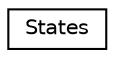 digraph "Graphical Class Hierarchy"
{
 // LATEX_PDF_SIZE
  edge [fontname="Helvetica",fontsize="10",labelfontname="Helvetica",labelfontsize="10"];
  node [fontname="Helvetica",fontsize="10",shape=record];
  rankdir="LR";
  Node0 [label="States",height=0.2,width=0.4,color="black", fillcolor="white", style="filled",URL="$d0/d5f/structStates.html",tooltip=" "];
}

